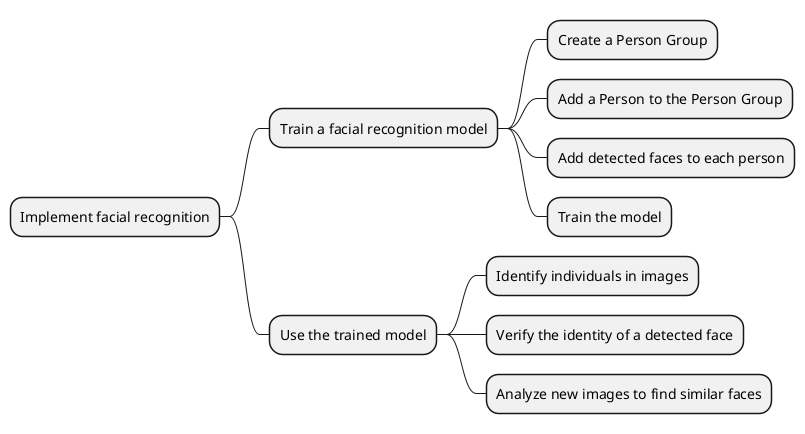 @startmindmap
* Implement facial recognition
** Train a facial recognition model
*** Create a Person Group
*** Add a Person to the Person Group
*** Add detected faces to each person
*** Train the model
** Use the trained model
*** Identify individuals in images
*** Verify the identity of a detected face
*** Analyze new images to find similar faces
@endmindmap